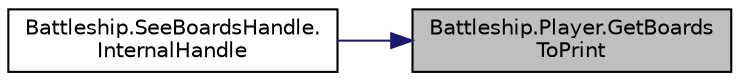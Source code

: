 digraph "Battleship.Player.GetBoardsToPrint"
{
 // INTERACTIVE_SVG=YES
 // LATEX_PDF_SIZE
  edge [fontname="Helvetica",fontsize="10",labelfontname="Helvetica",labelfontsize="10"];
  node [fontname="Helvetica",fontsize="10",shape=record];
  rankdir="RL";
  Node1 [label="Battleship.Player.GetBoards\lToPrint",height=0.2,width=0.4,color="black", fillcolor="grey75", style="filled", fontcolor="black",tooltip="El método accede a ambos tableros de los barcos, los cuales contienen un método que retorna el tabler..."];
  Node1 -> Node2 [dir="back",color="midnightblue",fontsize="10",style="solid",fontname="Helvetica"];
  Node2 [label="Battleship.SeeBoardsHandle.\lInternalHandle",height=0.2,width=0.4,color="black", fillcolor="white", style="filled",URL="$classBattleship_1_1SeeBoardsHandle.html#a027697edb2d1acdc93da53264b127019",tooltip="Procesa el mensaje \"ver tableros\" y retorna true; retorna false en caso contrario."];
}
